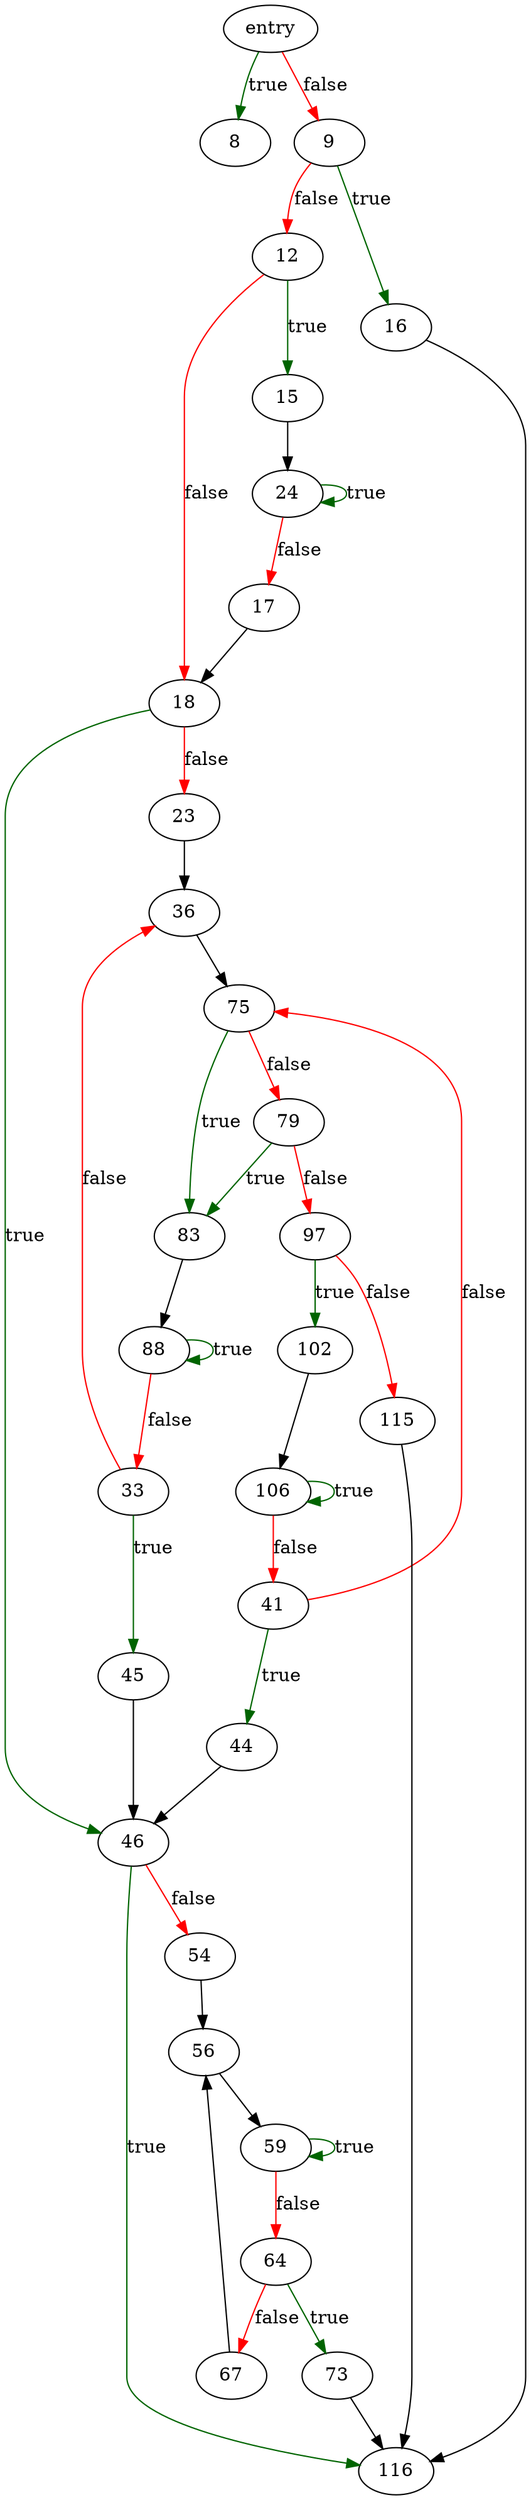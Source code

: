 digraph "gcd2_odd" {
	// Node definitions.
	5 [label=entry];
	8;
	9;
	12;
	15;
	16;
	17;
	18;
	23;
	24;
	33;
	36;
	41;
	44;
	45;
	46;
	54;
	56;
	59;
	64;
	67;
	73;
	75;
	79;
	83;
	88;
	97;
	102;
	106;
	115;
	116;

	// Edge definitions.
	5 -> 8 [
		color=darkgreen
		label=true
	];
	5 -> 9 [
		color=red
		label=false
	];
	9 -> 12 [
		color=red
		label=false
	];
	9 -> 16 [
		color=darkgreen
		label=true
	];
	12 -> 15 [
		color=darkgreen
		label=true
	];
	12 -> 18 [
		color=red
		label=false
	];
	15 -> 24;
	16 -> 116;
	17 -> 18;
	18 -> 23 [
		color=red
		label=false
	];
	18 -> 46 [
		color=darkgreen
		label=true
	];
	23 -> 36;
	24 -> 17 [
		color=red
		label=false
	];
	24 -> 24 [
		color=darkgreen
		label=true
	];
	33 -> 36 [
		color=red
		label=false
	];
	33 -> 45 [
		color=darkgreen
		label=true
	];
	36 -> 75;
	41 -> 44 [
		color=darkgreen
		label=true
	];
	41 -> 75 [
		color=red
		label=false
	];
	44 -> 46;
	45 -> 46;
	46 -> 54 [
		color=red
		label=false
	];
	46 -> 116 [
		color=darkgreen
		label=true
	];
	54 -> 56;
	56 -> 59;
	59 -> 59 [
		color=darkgreen
		label=true
	];
	59 -> 64 [
		color=red
		label=false
	];
	64 -> 67 [
		color=red
		label=false
	];
	64 -> 73 [
		color=darkgreen
		label=true
	];
	67 -> 56;
	73 -> 116;
	75 -> 79 [
		color=red
		label=false
	];
	75 -> 83 [
		color=darkgreen
		label=true
	];
	79 -> 83 [
		color=darkgreen
		label=true
	];
	79 -> 97 [
		color=red
		label=false
	];
	83 -> 88;
	88 -> 33 [
		color=red
		label=false
	];
	88 -> 88 [
		color=darkgreen
		label=true
	];
	97 -> 102 [
		color=darkgreen
		label=true
	];
	97 -> 115 [
		color=red
		label=false
	];
	102 -> 106;
	106 -> 41 [
		color=red
		label=false
	];
	106 -> 106 [
		color=darkgreen
		label=true
	];
	115 -> 116;
}